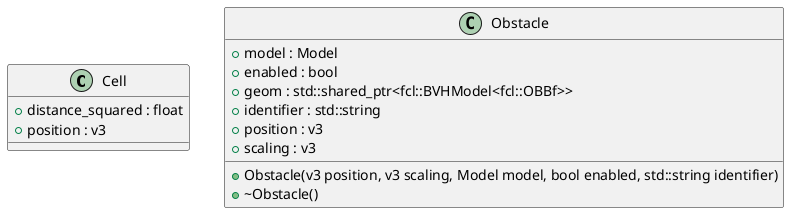 @startuml





/' Objects '/

class Cell {
	+distance_squared : float
	+position : v3
}


class Obstacle {
	+Obstacle(v3 position, v3 scaling, Model model, bool enabled, std::string identifier)
	+~Obstacle()
	+model : Model
	+enabled : bool
	+geom : std::shared_ptr<fcl::BVHModel<fcl::OBBf>>
	+identifier : std::string
	+position : v3
	+scaling : v3
}





/' Inheritance relationships '/




/' Aggregation relationships '/





/' Nested objects '/



@enduml
